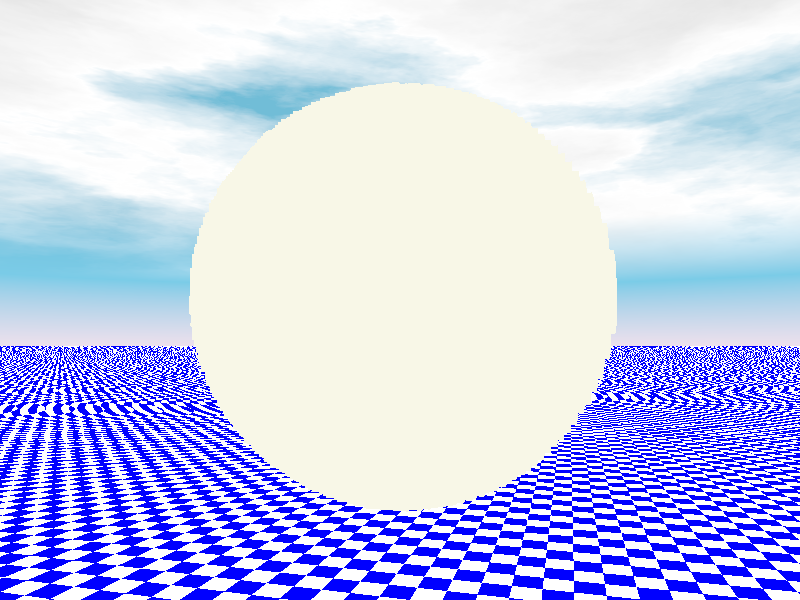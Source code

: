 // 6_while_loop2.pov

#include "colors.inc"
#include "shapes.inc"
#include "skies.inc"
#include "textures.inc"
#include "woods.inc"
#include "stones.inc"                                        
#include "glass.inc"
#include "metals.inc"
#include "metals.inc"       

background {color Gray}
              
camera{ 
  location <7.0, -2.0, -25.0> 
  look_at  <0.0, 0.0, 0.0>
}               
/*
light_source { 
  <5.0,8.0,-5.0> 
  color rgb <1.0, 0.5, 0.5>
}
*/

light_source { 
  <-5.0,70.0,0.0> 
  color rgb <1.0, 1.0, 1.0>
  spotlight
  point_at<0.0, 0.0, 0.0>
  radius 1
  falloff 15                     
  // falloff 30
}

/*
light_source { 
  <-5.0,5.0,-5.0> 
  color rgb <1.0, 0.5, 0.5>
}
*/
plane { <0, 1, 0>, -10
    pigment {
      checker color White, color Blue
    }
}
             
sky_sphere {
  S_Cloud2
}    
      
#declare i=-10;
#declare s=0.25;
#declare b=0.25;
#while(i<=10)

  #declare j=-10;
  #while(j<=10) 
      #declare k=-10;
        #while(k<=10) 
            #if((i*i+j*j+k*k)<75)
                box{
                    <i,j,k>
                    <i+b,j+b,k+b>
                    texture {T_Silver_1A}
                }
           #end
        #declare k=k+s;
        #end  

    #declare j=j+s;
    #end  

  #declare i=i+s; 
#end